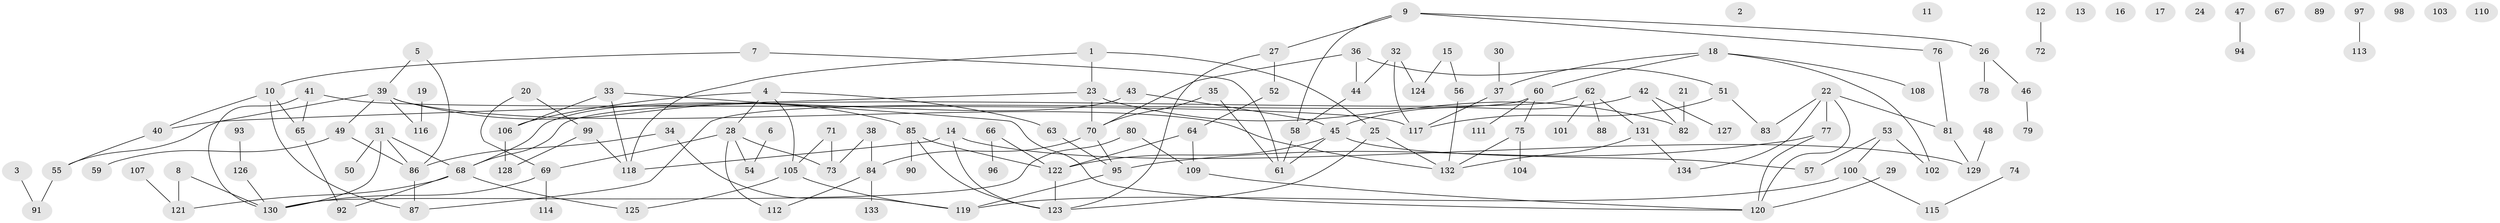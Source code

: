 // Generated by graph-tools (version 1.1) at 2025/33/03/09/25 02:33:56]
// undirected, 134 vertices, 161 edges
graph export_dot {
graph [start="1"]
  node [color=gray90,style=filled];
  1;
  2;
  3;
  4;
  5;
  6;
  7;
  8;
  9;
  10;
  11;
  12;
  13;
  14;
  15;
  16;
  17;
  18;
  19;
  20;
  21;
  22;
  23;
  24;
  25;
  26;
  27;
  28;
  29;
  30;
  31;
  32;
  33;
  34;
  35;
  36;
  37;
  38;
  39;
  40;
  41;
  42;
  43;
  44;
  45;
  46;
  47;
  48;
  49;
  50;
  51;
  52;
  53;
  54;
  55;
  56;
  57;
  58;
  59;
  60;
  61;
  62;
  63;
  64;
  65;
  66;
  67;
  68;
  69;
  70;
  71;
  72;
  73;
  74;
  75;
  76;
  77;
  78;
  79;
  80;
  81;
  82;
  83;
  84;
  85;
  86;
  87;
  88;
  89;
  90;
  91;
  92;
  93;
  94;
  95;
  96;
  97;
  98;
  99;
  100;
  101;
  102;
  103;
  104;
  105;
  106;
  107;
  108;
  109;
  110;
  111;
  112;
  113;
  114;
  115;
  116;
  117;
  118;
  119;
  120;
  121;
  122;
  123;
  124;
  125;
  126;
  127;
  128;
  129;
  130;
  131;
  132;
  133;
  134;
  1 -- 23;
  1 -- 25;
  1 -- 118;
  3 -- 91;
  4 -- 28;
  4 -- 63;
  4 -- 105;
  4 -- 106;
  5 -- 39;
  5 -- 86;
  6 -- 54;
  7 -- 10;
  7 -- 61;
  8 -- 121;
  8 -- 130;
  9 -- 26;
  9 -- 27;
  9 -- 58;
  9 -- 76;
  10 -- 40;
  10 -- 65;
  10 -- 87;
  12 -- 72;
  14 -- 118;
  14 -- 123;
  14 -- 129;
  15 -- 56;
  15 -- 124;
  18 -- 37;
  18 -- 60;
  18 -- 102;
  18 -- 108;
  19 -- 116;
  20 -- 69;
  20 -- 99;
  21 -- 82;
  22 -- 77;
  22 -- 81;
  22 -- 83;
  22 -- 120;
  22 -- 134;
  23 -- 40;
  23 -- 70;
  23 -- 82;
  25 -- 123;
  25 -- 132;
  26 -- 46;
  26 -- 78;
  27 -- 52;
  27 -- 123;
  28 -- 54;
  28 -- 69;
  28 -- 73;
  28 -- 112;
  29 -- 120;
  30 -- 37;
  31 -- 50;
  31 -- 68;
  31 -- 86;
  31 -- 130;
  32 -- 44;
  32 -- 117;
  32 -- 124;
  33 -- 106;
  33 -- 118;
  33 -- 120;
  34 -- 86;
  34 -- 119;
  35 -- 61;
  35 -- 70;
  36 -- 44;
  36 -- 51;
  36 -- 70;
  37 -- 117;
  38 -- 73;
  38 -- 84;
  39 -- 49;
  39 -- 55;
  39 -- 85;
  39 -- 116;
  39 -- 132;
  40 -- 55;
  41 -- 65;
  41 -- 117;
  41 -- 130;
  42 -- 45;
  42 -- 82;
  42 -- 127;
  43 -- 45;
  43 -- 68;
  44 -- 58;
  45 -- 57;
  45 -- 61;
  45 -- 122;
  46 -- 79;
  47 -- 94;
  48 -- 129;
  49 -- 59;
  49 -- 86;
  51 -- 83;
  51 -- 117;
  52 -- 64;
  53 -- 57;
  53 -- 100;
  53 -- 102;
  55 -- 91;
  56 -- 132;
  58 -- 61;
  60 -- 75;
  60 -- 87;
  60 -- 111;
  62 -- 68;
  62 -- 88;
  62 -- 101;
  62 -- 131;
  63 -- 95;
  64 -- 109;
  64 -- 122;
  65 -- 92;
  66 -- 96;
  66 -- 122;
  68 -- 92;
  68 -- 121;
  68 -- 125;
  69 -- 114;
  69 -- 130;
  70 -- 84;
  70 -- 95;
  71 -- 73;
  71 -- 105;
  74 -- 115;
  75 -- 104;
  75 -- 132;
  76 -- 81;
  77 -- 95;
  77 -- 120;
  80 -- 109;
  80 -- 130;
  81 -- 129;
  84 -- 112;
  84 -- 133;
  85 -- 90;
  85 -- 122;
  85 -- 123;
  86 -- 87;
  93 -- 126;
  95 -- 119;
  97 -- 113;
  99 -- 118;
  99 -- 128;
  100 -- 115;
  100 -- 119;
  105 -- 119;
  105 -- 125;
  106 -- 128;
  107 -- 121;
  109 -- 120;
  122 -- 123;
  126 -- 130;
  131 -- 132;
  131 -- 134;
}
